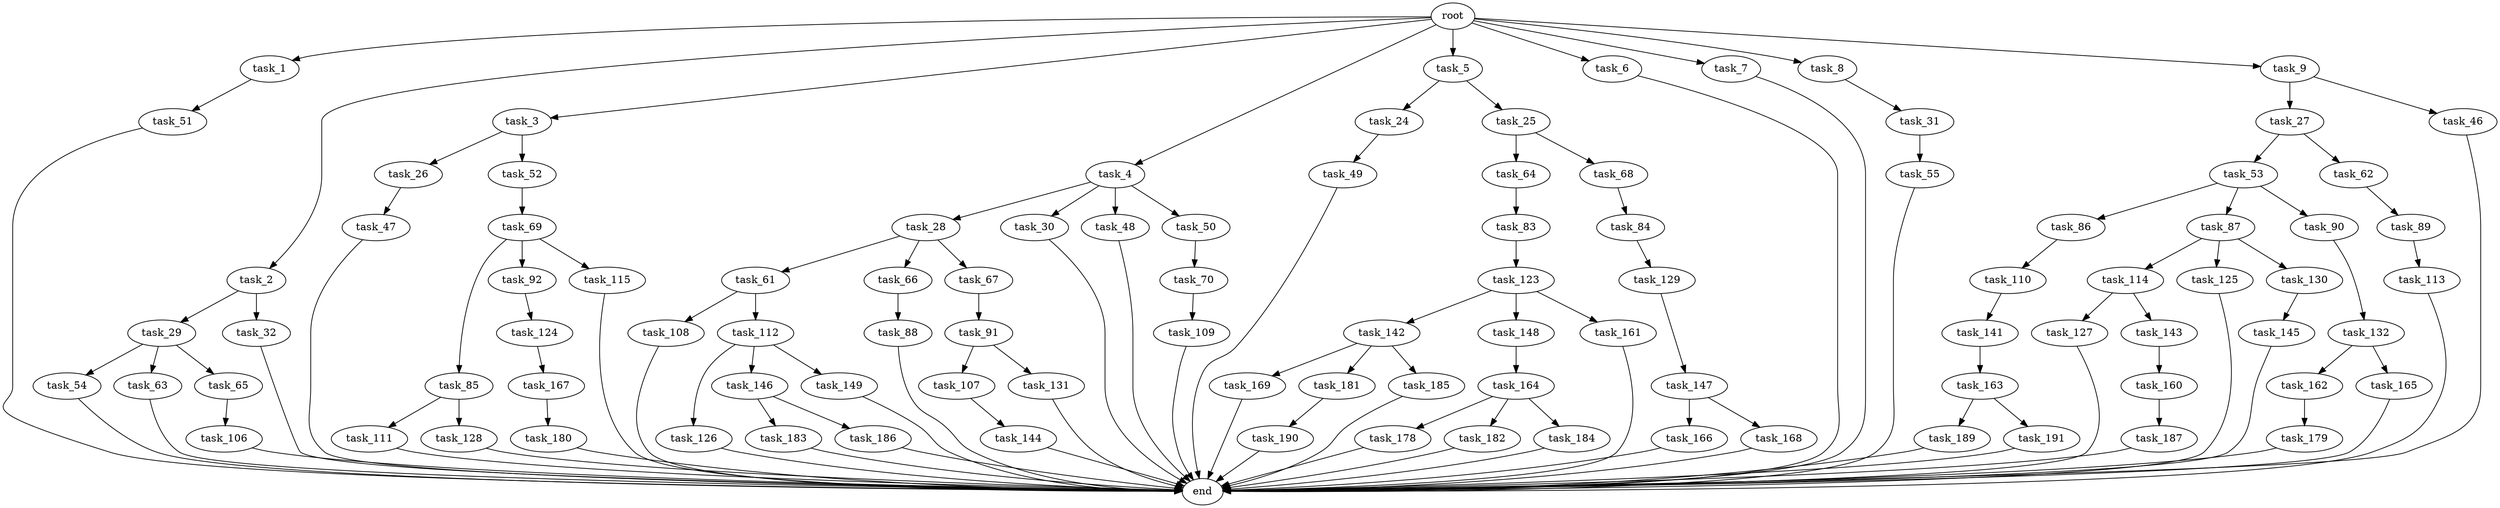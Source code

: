 digraph G {
  root [size="0.000000"];
  task_1 [size="1024.000000"];
  task_2 [size="1024.000000"];
  task_3 [size="1024.000000"];
  task_4 [size="1024.000000"];
  task_5 [size="1024.000000"];
  task_6 [size="1024.000000"];
  task_7 [size="1024.000000"];
  task_8 [size="1024.000000"];
  task_9 [size="1024.000000"];
  task_24 [size="858993459200.000000"];
  task_25 [size="858993459200.000000"];
  task_26 [size="137438953472.000000"];
  task_27 [size="214748364800.000000"];
  task_28 [size="858993459200.000000"];
  task_29 [size="214748364800.000000"];
  task_30 [size="858993459200.000000"];
  task_31 [size="34359738368.000000"];
  task_32 [size="214748364800.000000"];
  task_46 [size="214748364800.000000"];
  task_47 [size="137438953472.000000"];
  task_48 [size="858993459200.000000"];
  task_49 [size="858993459200.000000"];
  task_50 [size="858993459200.000000"];
  task_51 [size="309237645312.000000"];
  task_52 [size="137438953472.000000"];
  task_53 [size="34359738368.000000"];
  task_54 [size="549755813888.000000"];
  task_55 [size="137438953472.000000"];
  task_61 [size="77309411328.000000"];
  task_62 [size="34359738368.000000"];
  task_63 [size="549755813888.000000"];
  task_64 [size="549755813888.000000"];
  task_65 [size="549755813888.000000"];
  task_66 [size="77309411328.000000"];
  task_67 [size="77309411328.000000"];
  task_68 [size="549755813888.000000"];
  task_69 [size="214748364800.000000"];
  task_70 [size="309237645312.000000"];
  task_83 [size="214748364800.000000"];
  task_84 [size="34359738368.000000"];
  task_85 [size="137438953472.000000"];
  task_86 [size="214748364800.000000"];
  task_87 [size="214748364800.000000"];
  task_88 [size="549755813888.000000"];
  task_89 [size="214748364800.000000"];
  task_90 [size="214748364800.000000"];
  task_91 [size="309237645312.000000"];
  task_92 [size="137438953472.000000"];
  task_106 [size="420906795008.000000"];
  task_107 [size="214748364800.000000"];
  task_108 [size="420906795008.000000"];
  task_109 [size="549755813888.000000"];
  task_110 [size="309237645312.000000"];
  task_111 [size="858993459200.000000"];
  task_112 [size="420906795008.000000"];
  task_113 [size="137438953472.000000"];
  task_114 [size="34359738368.000000"];
  task_115 [size="137438953472.000000"];
  task_123 [size="309237645312.000000"];
  task_124 [size="858993459200.000000"];
  task_125 [size="34359738368.000000"];
  task_126 [size="137438953472.000000"];
  task_127 [size="420906795008.000000"];
  task_128 [size="858993459200.000000"];
  task_129 [size="34359738368.000000"];
  task_130 [size="34359738368.000000"];
  task_131 [size="214748364800.000000"];
  task_132 [size="420906795008.000000"];
  task_141 [size="309237645312.000000"];
  task_142 [size="137438953472.000000"];
  task_143 [size="420906795008.000000"];
  task_144 [size="214748364800.000000"];
  task_145 [size="214748364800.000000"];
  task_146 [size="137438953472.000000"];
  task_147 [size="34359738368.000000"];
  task_148 [size="137438953472.000000"];
  task_149 [size="137438953472.000000"];
  task_160 [size="549755813888.000000"];
  task_161 [size="137438953472.000000"];
  task_162 [size="77309411328.000000"];
  task_163 [size="858993459200.000000"];
  task_164 [size="858993459200.000000"];
  task_165 [size="77309411328.000000"];
  task_166 [size="214748364800.000000"];
  task_167 [size="420906795008.000000"];
  task_168 [size="214748364800.000000"];
  task_169 [size="549755813888.000000"];
  task_178 [size="137438953472.000000"];
  task_179 [size="858993459200.000000"];
  task_180 [size="420906795008.000000"];
  task_181 [size="549755813888.000000"];
  task_182 [size="137438953472.000000"];
  task_183 [size="137438953472.000000"];
  task_184 [size="137438953472.000000"];
  task_185 [size="549755813888.000000"];
  task_186 [size="137438953472.000000"];
  task_187 [size="137438953472.000000"];
  task_189 [size="77309411328.000000"];
  task_190 [size="34359738368.000000"];
  task_191 [size="77309411328.000000"];
  end [size="0.000000"];

  root -> task_1 [size="1.000000"];
  root -> task_2 [size="1.000000"];
  root -> task_3 [size="1.000000"];
  root -> task_4 [size="1.000000"];
  root -> task_5 [size="1.000000"];
  root -> task_6 [size="1.000000"];
  root -> task_7 [size="1.000000"];
  root -> task_8 [size="1.000000"];
  root -> task_9 [size="1.000000"];
  task_1 -> task_51 [size="301989888.000000"];
  task_2 -> task_29 [size="209715200.000000"];
  task_2 -> task_32 [size="209715200.000000"];
  task_3 -> task_26 [size="134217728.000000"];
  task_3 -> task_52 [size="134217728.000000"];
  task_4 -> task_28 [size="838860800.000000"];
  task_4 -> task_30 [size="838860800.000000"];
  task_4 -> task_48 [size="838860800.000000"];
  task_4 -> task_50 [size="838860800.000000"];
  task_5 -> task_24 [size="838860800.000000"];
  task_5 -> task_25 [size="838860800.000000"];
  task_6 -> end [size="1.000000"];
  task_7 -> end [size="1.000000"];
  task_8 -> task_31 [size="33554432.000000"];
  task_9 -> task_27 [size="209715200.000000"];
  task_9 -> task_46 [size="209715200.000000"];
  task_24 -> task_49 [size="838860800.000000"];
  task_25 -> task_64 [size="536870912.000000"];
  task_25 -> task_68 [size="536870912.000000"];
  task_26 -> task_47 [size="134217728.000000"];
  task_27 -> task_53 [size="33554432.000000"];
  task_27 -> task_62 [size="33554432.000000"];
  task_28 -> task_61 [size="75497472.000000"];
  task_28 -> task_66 [size="75497472.000000"];
  task_28 -> task_67 [size="75497472.000000"];
  task_29 -> task_54 [size="536870912.000000"];
  task_29 -> task_63 [size="536870912.000000"];
  task_29 -> task_65 [size="536870912.000000"];
  task_30 -> end [size="1.000000"];
  task_31 -> task_55 [size="134217728.000000"];
  task_32 -> end [size="1.000000"];
  task_46 -> end [size="1.000000"];
  task_47 -> end [size="1.000000"];
  task_48 -> end [size="1.000000"];
  task_49 -> end [size="1.000000"];
  task_50 -> task_70 [size="301989888.000000"];
  task_51 -> end [size="1.000000"];
  task_52 -> task_69 [size="209715200.000000"];
  task_53 -> task_86 [size="209715200.000000"];
  task_53 -> task_87 [size="209715200.000000"];
  task_53 -> task_90 [size="209715200.000000"];
  task_54 -> end [size="1.000000"];
  task_55 -> end [size="1.000000"];
  task_61 -> task_108 [size="411041792.000000"];
  task_61 -> task_112 [size="411041792.000000"];
  task_62 -> task_89 [size="209715200.000000"];
  task_63 -> end [size="1.000000"];
  task_64 -> task_83 [size="209715200.000000"];
  task_65 -> task_106 [size="411041792.000000"];
  task_66 -> task_88 [size="536870912.000000"];
  task_67 -> task_91 [size="301989888.000000"];
  task_68 -> task_84 [size="33554432.000000"];
  task_69 -> task_85 [size="134217728.000000"];
  task_69 -> task_92 [size="134217728.000000"];
  task_69 -> task_115 [size="134217728.000000"];
  task_70 -> task_109 [size="536870912.000000"];
  task_83 -> task_123 [size="301989888.000000"];
  task_84 -> task_129 [size="33554432.000000"];
  task_85 -> task_111 [size="838860800.000000"];
  task_85 -> task_128 [size="838860800.000000"];
  task_86 -> task_110 [size="301989888.000000"];
  task_87 -> task_114 [size="33554432.000000"];
  task_87 -> task_125 [size="33554432.000000"];
  task_87 -> task_130 [size="33554432.000000"];
  task_88 -> end [size="1.000000"];
  task_89 -> task_113 [size="134217728.000000"];
  task_90 -> task_132 [size="411041792.000000"];
  task_91 -> task_107 [size="209715200.000000"];
  task_91 -> task_131 [size="209715200.000000"];
  task_92 -> task_124 [size="838860800.000000"];
  task_106 -> end [size="1.000000"];
  task_107 -> task_144 [size="209715200.000000"];
  task_108 -> end [size="1.000000"];
  task_109 -> end [size="1.000000"];
  task_110 -> task_141 [size="301989888.000000"];
  task_111 -> end [size="1.000000"];
  task_112 -> task_126 [size="134217728.000000"];
  task_112 -> task_146 [size="134217728.000000"];
  task_112 -> task_149 [size="134217728.000000"];
  task_113 -> end [size="1.000000"];
  task_114 -> task_127 [size="411041792.000000"];
  task_114 -> task_143 [size="411041792.000000"];
  task_115 -> end [size="1.000000"];
  task_123 -> task_142 [size="134217728.000000"];
  task_123 -> task_148 [size="134217728.000000"];
  task_123 -> task_161 [size="134217728.000000"];
  task_124 -> task_167 [size="411041792.000000"];
  task_125 -> end [size="1.000000"];
  task_126 -> end [size="1.000000"];
  task_127 -> end [size="1.000000"];
  task_128 -> end [size="1.000000"];
  task_129 -> task_147 [size="33554432.000000"];
  task_130 -> task_145 [size="209715200.000000"];
  task_131 -> end [size="1.000000"];
  task_132 -> task_162 [size="75497472.000000"];
  task_132 -> task_165 [size="75497472.000000"];
  task_141 -> task_163 [size="838860800.000000"];
  task_142 -> task_169 [size="536870912.000000"];
  task_142 -> task_181 [size="536870912.000000"];
  task_142 -> task_185 [size="536870912.000000"];
  task_143 -> task_160 [size="536870912.000000"];
  task_144 -> end [size="1.000000"];
  task_145 -> end [size="1.000000"];
  task_146 -> task_183 [size="134217728.000000"];
  task_146 -> task_186 [size="134217728.000000"];
  task_147 -> task_166 [size="209715200.000000"];
  task_147 -> task_168 [size="209715200.000000"];
  task_148 -> task_164 [size="838860800.000000"];
  task_149 -> end [size="1.000000"];
  task_160 -> task_187 [size="134217728.000000"];
  task_161 -> end [size="1.000000"];
  task_162 -> task_179 [size="838860800.000000"];
  task_163 -> task_189 [size="75497472.000000"];
  task_163 -> task_191 [size="75497472.000000"];
  task_164 -> task_178 [size="134217728.000000"];
  task_164 -> task_182 [size="134217728.000000"];
  task_164 -> task_184 [size="134217728.000000"];
  task_165 -> end [size="1.000000"];
  task_166 -> end [size="1.000000"];
  task_167 -> task_180 [size="411041792.000000"];
  task_168 -> end [size="1.000000"];
  task_169 -> end [size="1.000000"];
  task_178 -> end [size="1.000000"];
  task_179 -> end [size="1.000000"];
  task_180 -> end [size="1.000000"];
  task_181 -> task_190 [size="33554432.000000"];
  task_182 -> end [size="1.000000"];
  task_183 -> end [size="1.000000"];
  task_184 -> end [size="1.000000"];
  task_185 -> end [size="1.000000"];
  task_186 -> end [size="1.000000"];
  task_187 -> end [size="1.000000"];
  task_189 -> end [size="1.000000"];
  task_190 -> end [size="1.000000"];
  task_191 -> end [size="1.000000"];
}
